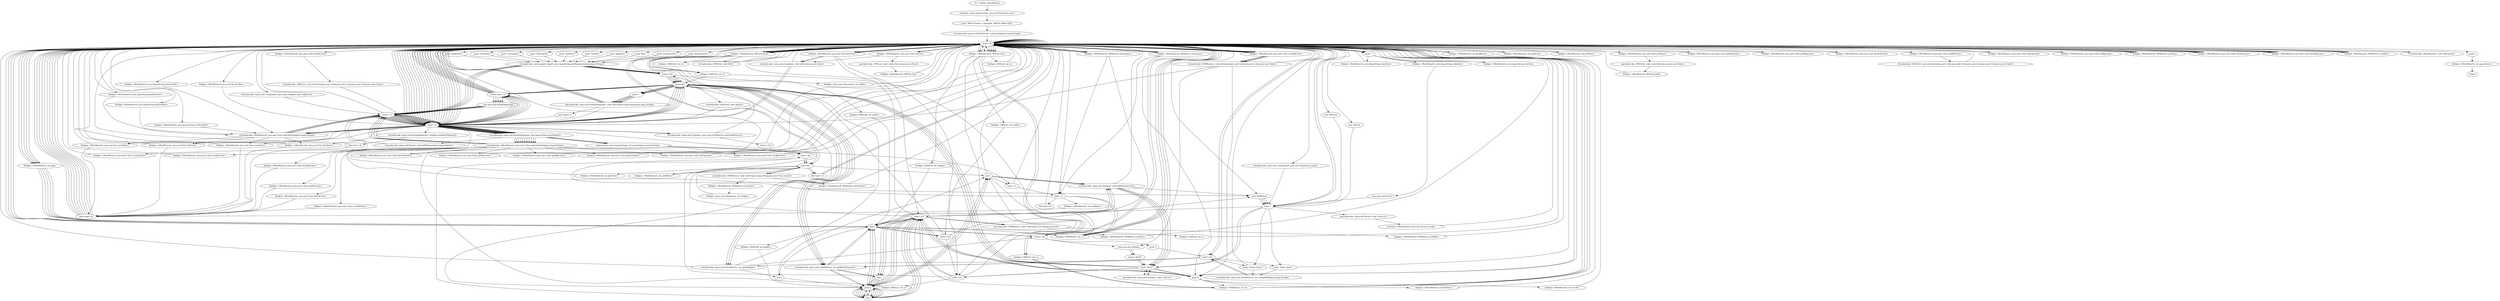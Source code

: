 digraph "" {
    "r0 := @this: WordSearch"
    "staticget <java.lang.System: java.io.PrintStream out>"
    "r0 := @this: WordSearch"->"staticget <java.lang.System: java.io.PrintStream out>";
    "push \"Word Search, Copyright 1999 by Mike Hall.\""
    "staticget <java.lang.System: java.io.PrintStream out>"->"push \"Word Search, Copyright 1999 by Mike Hall.\"";
    "virtualinvoke <java.io.PrintStream: void println(java.lang.String)>"
    "push \"Word Search, Copyright 1999 by Mike Hall.\""->"virtualinvoke <java.io.PrintStream: void println(java.lang.String)>";
    "load.r r0"
    "virtualinvoke <java.io.PrintStream: void println(java.lang.String)>"->"load.r r0";
    "push \"screencolors\""
    "load.r r0"->"push \"screencolors\"";
    "virtualinvoke <java.applet.Applet: java.lang.String getParameter(java.lang.String)>"
    "push \"screencolors\""->"virtualinvoke <java.applet.Applet: java.lang.String getParameter(java.lang.String)>";
    "store.r $i1"
    "virtualinvoke <java.applet.Applet: java.lang.String getParameter(java.lang.String)>"->"store.r $i1";
    "load.r $i1"
    "store.r $i1"->"load.r $i1";
    "ifnull load.r r0"
    "load.r $i1"->"ifnull load.r r0";
    "new java.util.StringTokenizer"
    "ifnull load.r r0"->"new java.util.StringTokenizer";
    "store.r r1"
    "new java.util.StringTokenizer"->"store.r r1";
    "load.r r1"
    "store.r r1"->"load.r r1";
    "load.r r1"->"load.r $i1";
    "push \",\""
    "load.r $i1"->"push \",\"";
    "specialinvoke <java.util.StringTokenizer: void <init>(java.lang.String,java.lang.String)>"
    "push \",\""->"specialinvoke <java.util.StringTokenizer: void <init>(java.lang.String,java.lang.String)>";
    "specialinvoke <java.util.StringTokenizer: void <init>(java.lang.String,java.lang.String)>"->"load.r r0";
    "load.r r0"->"load.r r0";
    "load.r r0"->"load.r r1";
    "virtualinvoke <java.util.StringTokenizer: java.lang.String nextToken()>"
    "load.r r1"->"virtualinvoke <java.util.StringTokenizer: java.lang.String nextToken()>";
    "virtualinvoke <WordSearch: java.awt.Color getColorParm(java.lang.String)>"
    "virtualinvoke <java.util.StringTokenizer: java.lang.String nextToken()>"->"virtualinvoke <WordSearch: java.awt.Color getColorParm(java.lang.String)>";
    "fieldput <WordSearch: java.awt.Color scrnFgColor>"
    "virtualinvoke <WordSearch: java.awt.Color getColorParm(java.lang.String)>"->"fieldput <WordSearch: java.awt.Color scrnFgColor>";
    "fieldput <WordSearch: java.awt.Color scrnFgColor>"->"load.r r0";
    "load.r r0"->"load.r r0";
    "load.r r0"->"load.r r1";
    "load.r r1"->"virtualinvoke <java.util.StringTokenizer: java.lang.String nextToken()>";
    "virtualinvoke <java.util.StringTokenizer: java.lang.String nextToken()>"->"virtualinvoke <WordSearch: java.awt.Color getColorParm(java.lang.String)>";
    "fieldput <WordSearch: java.awt.Color scrnBgColor>"
    "virtualinvoke <WordSearch: java.awt.Color getColorParm(java.lang.String)>"->"fieldput <WordSearch: java.awt.Color scrnBgColor>";
    "fieldput <WordSearch: java.awt.Color scrnBgColor>"->"load.r r0";
    "load.r r0"->"load.r r0";
    "load.r r0"->"load.r r1";
    "load.r r1"->"virtualinvoke <java.util.StringTokenizer: java.lang.String nextToken()>";
    "virtualinvoke <java.util.StringTokenizer: java.lang.String nextToken()>"->"virtualinvoke <WordSearch: java.awt.Color getColorParm(java.lang.String)>";
    "fieldput <WordSearch: java.awt.Color scrnBdColor>"
    "virtualinvoke <WordSearch: java.awt.Color getColorParm(java.lang.String)>"->"fieldput <WordSearch: java.awt.Color scrnBdColor>";
    "goto load.r r0"
    "fieldput <WordSearch: java.awt.Color scrnBdColor>"->"goto load.r r0";
    "goto load.r r0"->"load.r r0";
    "push \"buttoncolors\""
    "load.r r0"->"push \"buttoncolors\"";
    "push \"buttoncolors\""->"virtualinvoke <java.applet.Applet: java.lang.String getParameter(java.lang.String)>";
    "virtualinvoke <java.applet.Applet: java.lang.String getParameter(java.lang.String)>"->"store.r $i1";
    "store.r $i1"->"load.r $i1";
    "load.r $i1"->"ifnull load.r r0";
    "ifnull load.r r0"->"new java.util.StringTokenizer";
    "new java.util.StringTokenizer"->"store.r r1";
    "store.r r1"->"load.r r1";
    "load.r r1"->"load.r $i1";
    "load.r $i1"->"push \",\"";
    "push \",\""->"specialinvoke <java.util.StringTokenizer: void <init>(java.lang.String,java.lang.String)>";
    "specialinvoke <java.util.StringTokenizer: void <init>(java.lang.String,java.lang.String)>"->"load.r r0";
    "load.r r0"->"load.r r0";
    "load.r r0"->"load.r r1";
    "load.r r1"->"virtualinvoke <java.util.StringTokenizer: java.lang.String nextToken()>";
    "virtualinvoke <java.util.StringTokenizer: java.lang.String nextToken()>"->"virtualinvoke <WordSearch: java.awt.Color getColorParm(java.lang.String)>";
    "fieldput <WordSearch: java.awt.Color bttnFgColor>"
    "virtualinvoke <WordSearch: java.awt.Color getColorParm(java.lang.String)>"->"fieldput <WordSearch: java.awt.Color bttnFgColor>";
    "fieldput <WordSearch: java.awt.Color bttnFgColor>"->"load.r r0";
    "load.r r0"->"load.r r0";
    "load.r r0"->"load.r r1";
    "load.r r1"->"virtualinvoke <java.util.StringTokenizer: java.lang.String nextToken()>";
    "virtualinvoke <java.util.StringTokenizer: java.lang.String nextToken()>"->"virtualinvoke <WordSearch: java.awt.Color getColorParm(java.lang.String)>";
    "fieldput <WordSearch: java.awt.Color bttnBgColor>"
    "virtualinvoke <WordSearch: java.awt.Color getColorParm(java.lang.String)>"->"fieldput <WordSearch: java.awt.Color bttnBgColor>";
    "fieldput <WordSearch: java.awt.Color bttnBgColor>"->"goto load.r r0";
    "goto load.r r0"->"load.r r0";
    "push \"gridcolors\""
    "load.r r0"->"push \"gridcolors\"";
    "push \"gridcolors\""->"virtualinvoke <java.applet.Applet: java.lang.String getParameter(java.lang.String)>";
    "virtualinvoke <java.applet.Applet: java.lang.String getParameter(java.lang.String)>"->"store.r $i1";
    "store.r $i1"->"load.r $i1";
    "load.r $i1"->"ifnull load.r r0";
    "ifnull load.r r0"->"new java.util.StringTokenizer";
    "new java.util.StringTokenizer"->"store.r r1";
    "store.r r1"->"load.r r1";
    "load.r r1"->"load.r $i1";
    "load.r $i1"->"push \",\"";
    "push \",\""->"specialinvoke <java.util.StringTokenizer: void <init>(java.lang.String,java.lang.String)>";
    "specialinvoke <java.util.StringTokenizer: void <init>(java.lang.String,java.lang.String)>"->"load.r r0";
    "load.r r0"->"load.r r0";
    "load.r r0"->"load.r r1";
    "load.r r1"->"virtualinvoke <java.util.StringTokenizer: java.lang.String nextToken()>";
    "virtualinvoke <java.util.StringTokenizer: java.lang.String nextToken()>"->"virtualinvoke <WordSearch: java.awt.Color getColorParm(java.lang.String)>";
    "fieldput <WordSearch: java.awt.Color gridFgColor>"
    "virtualinvoke <WordSearch: java.awt.Color getColorParm(java.lang.String)>"->"fieldput <WordSearch: java.awt.Color gridFgColor>";
    "fieldput <WordSearch: java.awt.Color gridFgColor>"->"load.r r0";
    "load.r r0"->"load.r r0";
    "load.r r0"->"load.r r1";
    "load.r r1"->"virtualinvoke <java.util.StringTokenizer: java.lang.String nextToken()>";
    "virtualinvoke <java.util.StringTokenizer: java.lang.String nextToken()>"->"virtualinvoke <WordSearch: java.awt.Color getColorParm(java.lang.String)>";
    "fieldput <WordSearch: java.awt.Color gridBgColor>"
    "virtualinvoke <WordSearch: java.awt.Color getColorParm(java.lang.String)>"->"fieldput <WordSearch: java.awt.Color gridBgColor>";
    "fieldput <WordSearch: java.awt.Color gridBgColor>"->"load.r r0";
    "load.r r0"->"load.r r0";
    "load.r r0"->"load.r r1";
    "load.r r1"->"virtualinvoke <java.util.StringTokenizer: java.lang.String nextToken()>";
    "virtualinvoke <java.util.StringTokenizer: java.lang.String nextToken()>"->"virtualinvoke <WordSearch: java.awt.Color getColorParm(java.lang.String)>";
    "fieldput <WordSearch: java.awt.Color gridFdColor>"
    "virtualinvoke <WordSearch: java.awt.Color getColorParm(java.lang.String)>"->"fieldput <WordSearch: java.awt.Color gridFdColor>";
    "fieldput <WordSearch: java.awt.Color gridFdColor>"->"load.r r0";
    "load.r r0"->"load.r r0";
    "load.r r0"->"load.r r1";
    "load.r r1"->"virtualinvoke <java.util.StringTokenizer: java.lang.String nextToken()>";
    "virtualinvoke <java.util.StringTokenizer: java.lang.String nextToken()>"->"virtualinvoke <WordSearch: java.awt.Color getColorParm(java.lang.String)>";
    "fieldput <WordSearch: java.awt.Color gridHiColor>"
    "virtualinvoke <WordSearch: java.awt.Color getColorParm(java.lang.String)>"->"fieldput <WordSearch: java.awt.Color gridHiColor>";
    "fieldput <WordSearch: java.awt.Color gridHiColor>"->"goto load.r r0";
    "goto load.r r0"->"load.r r0";
    "push \"listcolors\""
    "load.r r0"->"push \"listcolors\"";
    "push \"listcolors\""->"virtualinvoke <java.applet.Applet: java.lang.String getParameter(java.lang.String)>";
    "virtualinvoke <java.applet.Applet: java.lang.String getParameter(java.lang.String)>"->"store.r $i1";
    "store.r $i1"->"load.r $i1";
    "load.r $i1"->"ifnull load.r r0";
    "ifnull load.r r0"->"new java.util.StringTokenizer";
    "new java.util.StringTokenizer"->"store.r r1";
    "store.r r1"->"load.r r1";
    "load.r r1"->"load.r $i1";
    "load.r $i1"->"push \",\"";
    "push \",\""->"specialinvoke <java.util.StringTokenizer: void <init>(java.lang.String,java.lang.String)>";
    "specialinvoke <java.util.StringTokenizer: void <init>(java.lang.String,java.lang.String)>"->"load.r r0";
    "load.r r0"->"load.r r0";
    "load.r r0"->"load.r r1";
    "load.r r1"->"virtualinvoke <java.util.StringTokenizer: java.lang.String nextToken()>";
    "virtualinvoke <java.util.StringTokenizer: java.lang.String nextToken()>"->"virtualinvoke <WordSearch: java.awt.Color getColorParm(java.lang.String)>";
    "fieldput <WordSearch: java.awt.Color listFgColor>"
    "virtualinvoke <WordSearch: java.awt.Color getColorParm(java.lang.String)>"->"fieldput <WordSearch: java.awt.Color listFgColor>";
    "fieldput <WordSearch: java.awt.Color listFgColor>"->"load.r r0";
    "load.r r0"->"load.r r0";
    "load.r r0"->"load.r r1";
    "load.r r1"->"virtualinvoke <java.util.StringTokenizer: java.lang.String nextToken()>";
    "virtualinvoke <java.util.StringTokenizer: java.lang.String nextToken()>"->"virtualinvoke <WordSearch: java.awt.Color getColorParm(java.lang.String)>";
    "fieldput <WordSearch: java.awt.Color listBgColor>"
    "virtualinvoke <WordSearch: java.awt.Color getColorParm(java.lang.String)>"->"fieldput <WordSearch: java.awt.Color listBgColor>";
    "fieldput <WordSearch: java.awt.Color listBgColor>"->"load.r r0";
    "load.r r0"->"load.r r0";
    "load.r r0"->"load.r r1";
    "load.r r1"->"virtualinvoke <java.util.StringTokenizer: java.lang.String nextToken()>";
    "virtualinvoke <java.util.StringTokenizer: java.lang.String nextToken()>"->"virtualinvoke <WordSearch: java.awt.Color getColorParm(java.lang.String)>";
    "fieldput <WordSearch: java.awt.Color listFdColor>"
    "virtualinvoke <WordSearch: java.awt.Color getColorParm(java.lang.String)>"->"fieldput <WordSearch: java.awt.Color listFdColor>";
    "fieldput <WordSearch: java.awt.Color listFdColor>"->"goto load.r r0";
    "goto load.r r0"->"load.r r0";
    "load.r r0"->"load.r r0";
    "load.r r0"->"load.r r0";
    "fieldget <WordSearch: java.lang.String scrnFontStr>"
    "load.r r0"->"fieldget <WordSearch: java.lang.String scrnFontStr>";
    "virtualinvoke <WordSearch: java.awt.Font getFontParm(java.lang.String)>"
    "fieldget <WordSearch: java.lang.String scrnFontStr>"->"virtualinvoke <WordSearch: java.awt.Font getFontParm(java.lang.String)>";
    "fieldput <WordSearch: java.awt.Font scrnFont>"
    "virtualinvoke <WordSearch: java.awt.Font getFontParm(java.lang.String)>"->"fieldput <WordSearch: java.awt.Font scrnFont>";
    "fieldput <WordSearch: java.awt.Font scrnFont>"->"load.r r0";
    "push \"screenfont\""
    "load.r r0"->"push \"screenfont\"";
    "push \"screenfont\""->"virtualinvoke <java.applet.Applet: java.lang.String getParameter(java.lang.String)>";
    "virtualinvoke <java.applet.Applet: java.lang.String getParameter(java.lang.String)>"->"store.r r1";
    "store.r r1"->"load.r r1";
    "load.r r1"->"ifnull load.r r0";
    "ifnull load.r r0"->"load.r r0";
    "load.r r0"->"load.r r1";
    "load.r r1"->"virtualinvoke <WordSearch: java.awt.Font getFontParm(java.lang.String)>";
    "virtualinvoke <WordSearch: java.awt.Font getFontParm(java.lang.String)>"->"store.r r1";
    "store.r r1"->"load.r r1";
    "load.r r1"->"ifnull load.r r0";
    "ifnull load.r r0"->"load.r r0";
    "load.r r0"->"load.r r1";
    "load.r r1"->"fieldput <WordSearch: java.awt.Font scrnFont>";
    "fieldput <WordSearch: java.awt.Font scrnFont>"->"goto load.r r0";
    "goto load.r r0"->"load.r r0";
    "load.r r0"->"load.r r0";
    "load.r r0"->"load.r r0";
    "fieldget <WordSearch: java.lang.String bttnFontStr>"
    "load.r r0"->"fieldget <WordSearch: java.lang.String bttnFontStr>";
    "fieldget <WordSearch: java.lang.String bttnFontStr>"->"virtualinvoke <WordSearch: java.awt.Font getFontParm(java.lang.String)>";
    "fieldput <WordSearch: java.awt.Font bttnFont>"
    "virtualinvoke <WordSearch: java.awt.Font getFontParm(java.lang.String)>"->"fieldput <WordSearch: java.awt.Font bttnFont>";
    "fieldput <WordSearch: java.awt.Font bttnFont>"->"load.r r0";
    "push \"buttonfont\""
    "load.r r0"->"push \"buttonfont\"";
    "push \"buttonfont\""->"virtualinvoke <java.applet.Applet: java.lang.String getParameter(java.lang.String)>";
    "virtualinvoke <java.applet.Applet: java.lang.String getParameter(java.lang.String)>"->"store.r r1";
    "store.r r1"->"load.r r1";
    "load.r r1"->"ifnull load.r r0";
    "ifnull load.r r0"->"load.r r0";
    "load.r r0"->"load.r r1";
    "load.r r1"->"virtualinvoke <WordSearch: java.awt.Font getFontParm(java.lang.String)>";
    "virtualinvoke <WordSearch: java.awt.Font getFontParm(java.lang.String)>"->"store.r r1";
    "store.r r1"->"load.r r1";
    "load.r r1"->"ifnull load.r r0";
    "ifnull load.r r0"->"load.r r0";
    "load.r r0"->"load.r r1";
    "load.r r1"->"fieldput <WordSearch: java.awt.Font bttnFont>";
    "fieldput <WordSearch: java.awt.Font bttnFont>"->"goto load.r r0";
    "goto load.r r0"->"load.r r0";
    "load.r r0"->"load.r r0";
    "load.r r0"->"load.r r0";
    "fieldget <WordSearch: java.lang.String gridFontStr>"
    "load.r r0"->"fieldget <WordSearch: java.lang.String gridFontStr>";
    "fieldget <WordSearch: java.lang.String gridFontStr>"->"virtualinvoke <WordSearch: java.awt.Font getFontParm(java.lang.String)>";
    "fieldput <WordSearch: java.awt.Font gridFont>"
    "virtualinvoke <WordSearch: java.awt.Font getFontParm(java.lang.String)>"->"fieldput <WordSearch: java.awt.Font gridFont>";
    "fieldput <WordSearch: java.awt.Font gridFont>"->"load.r r0";
    "push \"gridfont\""
    "load.r r0"->"push \"gridfont\"";
    "push \"gridfont\""->"virtualinvoke <java.applet.Applet: java.lang.String getParameter(java.lang.String)>";
    "virtualinvoke <java.applet.Applet: java.lang.String getParameter(java.lang.String)>"->"store.r r1";
    "store.r r1"->"load.r r1";
    "load.r r1"->"ifnull load.r r0";
    "ifnull load.r r0"->"load.r r0";
    "load.r r0"->"load.r r1";
    "load.r r1"->"virtualinvoke <WordSearch: java.awt.Font getFontParm(java.lang.String)>";
    "virtualinvoke <WordSearch: java.awt.Font getFontParm(java.lang.String)>"->"store.r r1";
    "store.r r1"->"load.r r1";
    "load.r r1"->"ifnull load.r r0";
    "ifnull load.r r0"->"load.r r0";
    "load.r r0"->"load.r r1";
    "load.r r1"->"fieldput <WordSearch: java.awt.Font gridFont>";
    "fieldput <WordSearch: java.awt.Font gridFont>"->"goto load.r r0";
    "goto load.r r0"->"load.r r0";
    "load.r r0"->"load.r r0";
    "load.r r0"->"load.r r0";
    "fieldget <WordSearch: java.lang.String listFontStr>"
    "load.r r0"->"fieldget <WordSearch: java.lang.String listFontStr>";
    "fieldget <WordSearch: java.lang.String listFontStr>"->"virtualinvoke <WordSearch: java.awt.Font getFontParm(java.lang.String)>";
    "fieldput <WordSearch: java.awt.Font listFont>"
    "virtualinvoke <WordSearch: java.awt.Font getFontParm(java.lang.String)>"->"fieldput <WordSearch: java.awt.Font listFont>";
    "fieldput <WordSearch: java.awt.Font listFont>"->"load.r r0";
    "push \"listfont\""
    "load.r r0"->"push \"listfont\"";
    "push \"listfont\""->"virtualinvoke <java.applet.Applet: java.lang.String getParameter(java.lang.String)>";
    "virtualinvoke <java.applet.Applet: java.lang.String getParameter(java.lang.String)>"->"store.r r1";
    "store.r r1"->"load.r r1";
    "load.r r1"->"ifnull load.r r0";
    "ifnull load.r r0"->"load.r r0";
    "load.r r0"->"load.r r1";
    "load.r r1"->"virtualinvoke <WordSearch: java.awt.Font getFontParm(java.lang.String)>";
    "virtualinvoke <WordSearch: java.awt.Font getFontParm(java.lang.String)>"->"store.r r1";
    "store.r r1"->"load.r r1";
    "load.r r1"->"ifnull load.r r0";
    "ifnull load.r r0"->"load.r r0";
    "load.r r0"->"load.r r1";
    "load.r r1"->"fieldput <WordSearch: java.awt.Font listFont>";
    "fieldput <WordSearch: java.awt.Font listFont>"->"goto load.r r0";
    "goto load.r r0"->"load.r r0";
    "push \"gridsize\""
    "load.r r0"->"push \"gridsize\"";
    "push \"gridsize\""->"virtualinvoke <java.applet.Applet: java.lang.String getParameter(java.lang.String)>";
    "virtualinvoke <java.applet.Applet: java.lang.String getParameter(java.lang.String)>"->"store.r $i1";
    "store.r $i1"->"load.r $i1";
    "load.r $i1"->"ifnull load.r r0";
    "ifnull load.r r0"->"new java.util.StringTokenizer";
    "new java.util.StringTokenizer"->"store.r r1";
    "store.r r1"->"load.r r1";
    "load.r r1"->"load.r $i1";
    "load.r $i1"->"push \",\"";
    "push \",\""->"specialinvoke <java.util.StringTokenizer: void <init>(java.lang.String,java.lang.String)>";
    "specialinvoke <java.util.StringTokenizer: void <init>(java.lang.String,java.lang.String)>"->"load.r r1";
    "load.r r1"->"virtualinvoke <java.util.StringTokenizer: java.lang.String nextToken()>";
    "staticinvoke <java.lang.Integer: int parseInt(java.lang.String)>"
    "virtualinvoke <java.util.StringTokenizer: java.lang.String nextToken()>"->"staticinvoke <java.lang.Integer: int parseInt(java.lang.String)>";
    "store.i $i1"
    "staticinvoke <java.lang.Integer: int parseInt(java.lang.String)>"->"store.i $i1";
    "load.i $i1"
    "store.i $i1"->"load.i $i1";
    "ifle load.r r1"
    "load.i $i1"->"ifle load.r r1";
    "ifle load.r r1"->"load.r r0";
    "load.r r0"->"load.i $i1";
    "fieldput <WordSearch: int gridRows>"
    "load.i $i1"->"fieldput <WordSearch: int gridRows>";
    "fieldput <WordSearch: int gridRows>"->"load.r r1";
    "load.r r1"->"virtualinvoke <java.util.StringTokenizer: java.lang.String nextToken()>";
    "virtualinvoke <java.util.StringTokenizer: java.lang.String nextToken()>"->"staticinvoke <java.lang.Integer: int parseInt(java.lang.String)>";
    "staticinvoke <java.lang.Integer: int parseInt(java.lang.String)>"->"store.i $i1";
    "store.i $i1"->"load.i $i1";
    "load.i $i1"->"ifle load.r r1";
    "ifle load.r r1"->"load.r r0";
    "load.r r0"->"load.i $i1";
    "fieldput <WordSearch: int gridCols>"
    "load.i $i1"->"fieldput <WordSearch: int gridCols>";
    "fieldput <WordSearch: int gridCols>"->"load.r r1";
    "load.r r1"->"virtualinvoke <java.util.StringTokenizer: java.lang.String nextToken()>";
    "virtualinvoke <java.util.StringTokenizer: java.lang.String nextToken()>"->"staticinvoke <java.lang.Integer: int parseInt(java.lang.String)>";
    "store.i r1"
    "staticinvoke <java.lang.Integer: int parseInt(java.lang.String)>"->"store.i r1";
    "load.i r1"
    "store.i r1"->"load.i r1";
    "ifle load.r r0"
    "load.i r1"->"ifle load.r r0";
    "ifle load.r r0"->"load.r r0";
    "load.r r0"->"load.i r1";
    "fieldput <WordSearch: int gridSize>"
    "load.i r1"->"fieldput <WordSearch: int gridSize>";
    "fieldput <WordSearch: int gridSize>"->"goto load.r r0";
    "goto load.r r0"->"load.r r0";
    "push \"files\""
    "load.r r0"->"push \"files\"";
    "push \"files\""->"virtualinvoke <java.applet.Applet: java.lang.String getParameter(java.lang.String)>";
    "virtualinvoke <java.applet.Applet: java.lang.String getParameter(java.lang.String)>"->"store.r $i1";
    "store.r $i1"->"load.r $i1";
    "load.r $i1"->"ifnull load.r r0";
    "ifnull load.r r0"->"new java.util.StringTokenizer";
    "new java.util.StringTokenizer"->"store.r r1";
    "store.r r1"->"load.r r1";
    "load.r r1"->"load.r $i1";
    "load.r $i1"->"push \",\"";
    "push \",\""->"specialinvoke <java.util.StringTokenizer: void <init>(java.lang.String,java.lang.String)>";
    "goto load.r r1"
    "specialinvoke <java.util.StringTokenizer: void <init>(java.lang.String,java.lang.String)>"->"goto load.r r1";
    "goto load.r r1"->"load.r r1";
    "virtualinvoke <java.util.StringTokenizer: boolean hasMoreTokens()>"
    "load.r r1"->"virtualinvoke <java.util.StringTokenizer: boolean hasMoreTokens()>";
    "ifne load.r r0"
    "virtualinvoke <java.util.StringTokenizer: boolean hasMoreTokens()>"->"ifne load.r r0";
    "ifne load.r r0"->"goto load.r r0";
    "goto load.r r0"->"load.r r0";
    "virtualinvoke <java.awt.Component: java.awt.Graphics getGraphics()>"
    "load.r r0"->"virtualinvoke <java.awt.Component: java.awt.Graphics getGraphics()>";
    "virtualinvoke <java.awt.Component: java.awt.Graphics getGraphics()>"->"store.r r1";
    "store.r r1"->"load.r r0";
    "virtualinvoke <java.awt.Component: java.awt.Dimension size()>"
    "load.r r0"->"virtualinvoke <java.awt.Component: java.awt.Dimension size()>";
    "dup1.r"
    "virtualinvoke <java.awt.Component: java.awt.Dimension size()>"->"dup1.r";
    "dup1.r"->"load.r r0";
    "new WSGrid"
    "load.r r0"->"new WSGrid";
    "new WSGrid"->"dup1.r";
    "dup1.r"->"load.r r0";
    "fieldget <WordSearch: int gridRows>"
    "load.r r0"->"fieldget <WordSearch: int gridRows>";
    "fieldget <WordSearch: int gridRows>"->"load.r r0";
    "fieldget <WordSearch: int gridCols>"
    "load.r r0"->"fieldget <WordSearch: int gridCols>";
    "fieldget <WordSearch: int gridCols>"->"load.r r0";
    "fieldget <WordSearch: int gridSize>"
    "load.r r0"->"fieldget <WordSearch: int gridSize>";
    "fieldget <WordSearch: int gridSize>"->"load.r r0";
    "fieldget <WordSearch: java.awt.Font gridFont>"
    "load.r r0"->"fieldget <WordSearch: java.awt.Font gridFont>";
    "specialinvoke <WSGrid: void <init>(int,int,int,java.awt.Font)>"
    "fieldget <WordSearch: java.awt.Font gridFont>"->"specialinvoke <WSGrid: void <init>(int,int,int,java.awt.Font)>";
    "fieldput <WordSearch: WSGrid grid>"
    "specialinvoke <WSGrid: void <init>(int,int,int,java.awt.Font)>"->"fieldput <WordSearch: WSGrid grid>";
    "fieldput <WordSearch: WSGrid grid>"->"load.r r0";
    "fieldget <WordSearch: WSGrid grid>"
    "load.r r0"->"fieldget <WordSearch: WSGrid grid>";
    "fieldget <WordSearch: WSGrid grid>"->"load.r r0";
    "fieldget <WordSearch: java.awt.Color gridFgColor>"
    "load.r r0"->"fieldget <WordSearch: java.awt.Color gridFgColor>";
    "fieldget <WordSearch: java.awt.Color gridFgColor>"->"load.r r0";
    "fieldget <WordSearch: java.awt.Color gridBgColor>"
    "load.r r0"->"fieldget <WordSearch: java.awt.Color gridBgColor>";
    "fieldget <WordSearch: java.awt.Color gridBgColor>"->"load.r r0";
    "fieldget <WordSearch: java.awt.Color scrnBdColor>"
    "load.r r0"->"fieldget <WordSearch: java.awt.Color scrnBdColor>";
    "fieldget <WordSearch: java.awt.Color scrnBdColor>"->"load.r r0";
    "fieldget <WordSearch: java.awt.Color gridFdColor>"
    "load.r r0"->"fieldget <WordSearch: java.awt.Color gridFdColor>";
    "fieldget <WordSearch: java.awt.Color gridFdColor>"->"load.r r0";
    "fieldget <WordSearch: java.awt.Color gridHiColor>"
    "load.r r0"->"fieldget <WordSearch: java.awt.Color gridHiColor>";
    "virtualinvoke <WSGrid: void setColors(java.awt.Color,java.awt.Color,java.awt.Color,java.awt.Color,java.awt.Color)>"
    "fieldget <WordSearch: java.awt.Color gridHiColor>"->"virtualinvoke <WSGrid: void setColors(java.awt.Color,java.awt.Color,java.awt.Color,java.awt.Color,java.awt.Color)>";
    "virtualinvoke <WSGrid: void setColors(java.awt.Color,java.awt.Color,java.awt.Color,java.awt.Color,java.awt.Color)>"->"load.r r0";
    "load.r r0"->"fieldget <WordSearch: WSGrid grid>";
    "virtualinvoke <WSGrid: void clear()>"
    "fieldget <WordSearch: WSGrid grid>"->"virtualinvoke <WSGrid: void clear()>";
    "virtualinvoke <WSGrid: void clear()>"->"load.r r1";
    "load.r r1"->"load.r r0";
    "fieldget <WordSearch: java.awt.Font listFont>"
    "load.r r0"->"fieldget <WordSearch: java.awt.Font listFont>";
    "virtualinvoke <java.awt.Graphics: void setFont(java.awt.Font)>"
    "fieldget <WordSearch: java.awt.Font listFont>"->"virtualinvoke <java.awt.Graphics: void setFont(java.awt.Font)>";
    "virtualinvoke <java.awt.Graphics: void setFont(java.awt.Font)>"->"load.r r1";
    "virtualinvoke <java.awt.Graphics: java.awt.FontMetrics getFontMetrics()>"
    "load.r r1"->"virtualinvoke <java.awt.Graphics: java.awt.FontMetrics getFontMetrics()>";
    "virtualinvoke <java.awt.Graphics: java.awt.FontMetrics getFontMetrics()>"->"store.r $i1";
    "fieldget <java.awt.Dimension: int width>"
    "store.r $i1"->"fieldget <java.awt.Dimension: int width>";
    "fieldget <java.awt.Dimension: int width>"->"load.r r0";
    "load.r r0"->"fieldget <WordSearch: WSGrid grid>";
    "fieldget <WSGrid: int x>"
    "fieldget <WordSearch: WSGrid grid>"->"fieldget <WSGrid: int x>";
    "fieldget <WSGrid: int x>"->"load.r r0";
    "load.r r0"->"fieldget <WordSearch: WSGrid grid>";
    "fieldget <WSGrid: int width>"
    "fieldget <WordSearch: WSGrid grid>"->"fieldget <WSGrid: int width>";
    "add.i"
    "fieldget <WSGrid: int width>"->"add.i";
    "add.i"->"load.r r0";
    "fieldget <WordSearch: int gap>"
    "load.r r0"->"fieldget <WordSearch: int gap>";
    "fieldget <WordSearch: int gap>"->"add.i";
    "store.i i14"
    "add.i"->"store.i i14";
    "load.i i14"
    "store.i i14"->"load.i i14";
    "sub.i"
    "load.i i14"->"sub.i";
    "store.i i16"
    "sub.i"->"store.i i16";
    "store.i i16"->"load.r r0";
    "new WSList"
    "load.r r0"->"new WSList";
    "new WSList"->"dup1.r";
    "load.i i16"
    "dup1.r"->"load.i i16";
    "load.i i16"->"load.r r0";
    "load.r r0"->"fieldget <WordSearch: WSGrid grid>";
    "fieldget <WSGrid: int height>"
    "fieldget <WordSearch: WSGrid grid>"->"fieldget <WSGrid: int height>";
    "push 2"
    "fieldget <WSGrid: int height>"->"push 2";
    "push 2"->"load.r $i1";
    "virtualinvoke <java.awt.FontMetrics: int getHeight()>"
    "load.r $i1"->"virtualinvoke <java.awt.FontMetrics: int getHeight()>";
    "virtualinvoke <java.awt.FontMetrics: int getHeight()>"->"load.r r0";
    "load.r r0"->"fieldget <WordSearch: int gap>";
    "fieldget <WordSearch: int gap>"->"add.i";
    "mul.i"
    "add.i"->"mul.i";
    "mul.i"->"sub.i";
    "sub.i"->"load.r r0";
    "load.r r0"->"fieldget <WordSearch: java.awt.Font listFont>";
    "specialinvoke <WSList: void <init>(int,int,java.awt.Font)>"
    "fieldget <WordSearch: java.awt.Font listFont>"->"specialinvoke <WSList: void <init>(int,int,java.awt.Font)>";
    "fieldput <WordSearch: WSList list>"
    "specialinvoke <WSList: void <init>(int,int,java.awt.Font)>"->"fieldput <WordSearch: WSList list>";
    "fieldput <WordSearch: WSList list>"->"load.r r0";
    "fieldget <WordSearch: WSList list>"
    "load.r r0"->"fieldget <WordSearch: WSList list>";
    "fieldget <WordSearch: WSList list>"->"load.i i14";
    "fieldput <WSList: int x>"
    "load.i i14"->"fieldput <WSList: int x>";
    "fieldput <WSList: int x>"->"load.r r0";
    "load.r r0"->"fieldget <WordSearch: WSList list>";
    "fieldget <WordSearch: WSList list>"->"load.r r0";
    "load.r r0"->"fieldget <WordSearch: WSGrid grid>";
    "fieldget <WSGrid: int y>"
    "fieldget <WordSearch: WSGrid grid>"->"fieldget <WSGrid: int y>";
    "fieldget <WSGrid: int y>"->"load.r $i1";
    "load.r $i1"->"virtualinvoke <java.awt.FontMetrics: int getHeight()>";
    "virtualinvoke <java.awt.FontMetrics: int getHeight()>"->"add.i";
    "add.i"->"load.r r0";
    "load.r r0"->"fieldget <WordSearch: int gap>";
    "fieldget <WordSearch: int gap>"->"add.i";
    "fieldput <WSList: int y>"
    "add.i"->"fieldput <WSList: int y>";
    "fieldput <WSList: int y>"->"load.r r0";
    "load.r r0"->"fieldget <WordSearch: WSList list>";
    "fieldget <WordSearch: WSList list>"->"load.r r0";
    "fieldget <WordSearch: java.awt.Color listFgColor>"
    "load.r r0"->"fieldget <WordSearch: java.awt.Color listFgColor>";
    "fieldget <WordSearch: java.awt.Color listFgColor>"->"load.r r0";
    "fieldget <WordSearch: java.awt.Color listBgColor>"
    "load.r r0"->"fieldget <WordSearch: java.awt.Color listBgColor>";
    "fieldget <WordSearch: java.awt.Color listBgColor>"->"load.r r0";
    "load.r r0"->"fieldget <WordSearch: java.awt.Color scrnBdColor>";
    "fieldget <WordSearch: java.awt.Color scrnBdColor>"->"load.r r0";
    "fieldget <WordSearch: java.awt.Color listFdColor>"
    "load.r r0"->"fieldget <WordSearch: java.awt.Color listFdColor>";
    "virtualinvoke <WSList: void setColors(java.awt.Color,java.awt.Color,java.awt.Color,java.awt.Color)>"
    "fieldget <WordSearch: java.awt.Color listFdColor>"->"virtualinvoke <WSList: void setColors(java.awt.Color,java.awt.Color,java.awt.Color,java.awt.Color)>";
    "virtualinvoke <WSList: void setColors(java.awt.Color,java.awt.Color,java.awt.Color,java.awt.Color)>"->"load.r r1";
    "load.r r1"->"load.r r0";
    "fieldget <WordSearch: java.awt.Font bttnFont>"
    "load.r r0"->"fieldget <WordSearch: java.awt.Font bttnFont>";
    "fieldget <WordSearch: java.awt.Font bttnFont>"->"virtualinvoke <java.awt.Graphics: void setFont(java.awt.Font)>";
    "virtualinvoke <java.awt.Graphics: void setFont(java.awt.Font)>"->"load.r r0";
    "load.r r0"->"load.r r0";
    "load.r r0"->"fieldget <WordSearch: WSList list>";
    "fieldget <WSList: int width>"
    "fieldget <WordSearch: WSList list>"->"fieldget <WSList: int width>";
    "fieldget <WSList: int width>"->"store.i i14";
    "store.i i14"->"load.r $i1";
    "load.r $i1"->"virtualinvoke <java.awt.FontMetrics: int getHeight()>";
    "virtualinvoke <java.awt.FontMetrics: int getHeight()>"->"store.i i16";
    "new java.awt.Polygon"
    "store.i i16"->"new java.awt.Polygon";
    "store.r $r107"
    "new java.awt.Polygon"->"store.r $r107";
    "load.r $r107"
    "store.r $r107"->"load.r $r107";
    "specialinvoke <java.awt.Polygon: void <init>()>"
    "load.r $r107"->"specialinvoke <java.awt.Polygon: void <init>()>";
    "specialinvoke <java.awt.Polygon: void <init>()>"->"load.r $r107";
    "push 0"
    "load.r $r107"->"push 0";
    "push 0"->"load.i i16";
    "neg.i"
    "load.i i16"->"neg.i";
    "neg.i"->"push 2";
    "div.i"
    "push 2"->"div.i";
    "div.i"->"push 2";
    "push 2"->"add.i";
    "virtualinvoke <java.awt.Polygon: void addPoint(int,int)>"
    "add.i"->"virtualinvoke <java.awt.Polygon: void addPoint(int,int)>";
    "virtualinvoke <java.awt.Polygon: void addPoint(int,int)>"->"load.r $r107";
    "load.r $r107"->"load.r $i1";
    "virtualinvoke <java.awt.FontMetrics: int getMaxAdvance()>"
    "load.r $i1"->"virtualinvoke <java.awt.FontMetrics: int getMaxAdvance()>";
    "virtualinvoke <java.awt.FontMetrics: int getMaxAdvance()>"->"neg.i";
    "neg.i"->"push 2";
    "push 2"->"div.i";
    "div.i"->"load.i i16";
    "load.i i16"->"push 2";
    "push 2"->"div.i";
    "div.i"->"push 2";
    "push 2"->"sub.i";
    "sub.i"->"virtualinvoke <java.awt.Polygon: void addPoint(int,int)>";
    "virtualinvoke <java.awt.Polygon: void addPoint(int,int)>"->"load.r $r107";
    "load.r $r107"->"load.r $i1";
    "load.r $i1"->"virtualinvoke <java.awt.FontMetrics: int getMaxAdvance()>";
    "virtualinvoke <java.awt.FontMetrics: int getMaxAdvance()>"->"push 2";
    "push 2"->"div.i";
    "div.i"->"load.i i16";
    "load.i i16"->"push 2";
    "push 2"->"div.i";
    "div.i"->"push 2";
    "push 2"->"sub.i";
    "sub.i"->"virtualinvoke <java.awt.Polygon: void addPoint(int,int)>";
    "new WSButton"
    "virtualinvoke <java.awt.Polygon: void addPoint(int,int)>"->"new WSButton";
    "new WSButton"->"dup1.r";
    "dup1.r"->"load.r $r107";
    "load.r $r107"->"load.i i14";
    "load.i i14"->"load.i i16";
    "specialinvoke <WSButton: void <init>(java.awt.Polygon,int,int)>"
    "load.i i16"->"specialinvoke <WSButton: void <init>(java.awt.Polygon,int,int)>";
    "fieldput <WordSearch: WSButton scrollUp>"
    "specialinvoke <WSButton: void <init>(java.awt.Polygon,int,int)>"->"fieldput <WordSearch: WSButton scrollUp>";
    "fieldput <WordSearch: WSButton scrollUp>"->"load.r r0";
    "fieldget <WordSearch: WSButton scrollUp>"
    "load.r r0"->"fieldget <WordSearch: WSButton scrollUp>";
    "fieldget <WordSearch: WSButton scrollUp>"->"load.r r0";
    "load.r r0"->"fieldget <WordSearch: WSList list>";
    "fieldget <WSList: int x>"
    "fieldget <WordSearch: WSList list>"->"fieldget <WSList: int x>";
    "fieldput <WSButton: int x>"
    "fieldget <WSList: int x>"->"fieldput <WSButton: int x>";
    "fieldput <WSButton: int x>"->"load.r r0";
    "load.r r0"->"fieldget <WordSearch: WSButton scrollUp>";
    "fieldget <WordSearch: WSButton scrollUp>"->"load.r r0";
    "load.r r0"->"fieldget <WordSearch: WSGrid grid>";
    "fieldget <WordSearch: WSGrid grid>"->"fieldget <WSGrid: int y>";
    "fieldput <WSButton: int y>"
    "fieldget <WSGrid: int y>"->"fieldput <WSButton: int y>";
    "fieldput <WSButton: int y>"->"load.r r0";
    "load.r r0"->"fieldget <WordSearch: WSButton scrollUp>";
    "fieldget <WordSearch: WSButton scrollUp>"->"load.r r0";
    "fieldget <WordSearch: java.awt.Color bttnFgColor>"
    "load.r r0"->"fieldget <WordSearch: java.awt.Color bttnFgColor>";
    "fieldget <WordSearch: java.awt.Color bttnFgColor>"->"load.r r0";
    "fieldget <WordSearch: java.awt.Color bttnBgColor>"
    "load.r r0"->"fieldget <WordSearch: java.awt.Color bttnBgColor>";
    "fieldget <WordSearch: java.awt.Color bttnBgColor>"->"load.r r0";
    "load.r r0"->"fieldget <WordSearch: java.awt.Color scrnBdColor>";
    "virtualinvoke <WSButton: void setColors(java.awt.Color,java.awt.Color,java.awt.Color)>"
    "fieldget <WordSearch: java.awt.Color scrnBdColor>"->"virtualinvoke <WSButton: void setColors(java.awt.Color,java.awt.Color,java.awt.Color)>";
    "virtualinvoke <WSButton: void setColors(java.awt.Color,java.awt.Color,java.awt.Color)>"->"new java.awt.Polygon";
    "new java.awt.Polygon"->"store.r $r107";
    "store.r $r107"->"load.r $r107";
    "load.r $r107"->"specialinvoke <java.awt.Polygon: void <init>()>";
    "specialinvoke <java.awt.Polygon: void <init>()>"->"load.r $r107";
    "load.r $r107"->"push 0";
    "push 0"->"load.i i16";
    "load.i i16"->"push 2";
    "push 2"->"div.i";
    "div.i"->"push 2";
    "push 2"->"sub.i";
    "sub.i"->"virtualinvoke <java.awt.Polygon: void addPoint(int,int)>";
    "virtualinvoke <java.awt.Polygon: void addPoint(int,int)>"->"load.r $r107";
    "load.r $r107"->"load.r $i1";
    "load.r $i1"->"virtualinvoke <java.awt.FontMetrics: int getMaxAdvance()>";
    "virtualinvoke <java.awt.FontMetrics: int getMaxAdvance()>"->"neg.i";
    "neg.i"->"push 2";
    "push 2"->"div.i";
    "div.i"->"load.i i16";
    "load.i i16"->"neg.i";
    "neg.i"->"push 2";
    "push 2"->"div.i";
    "div.i"->"push 2";
    "push 2"->"add.i";
    "add.i"->"virtualinvoke <java.awt.Polygon: void addPoint(int,int)>";
    "virtualinvoke <java.awt.Polygon: void addPoint(int,int)>"->"load.r $r107";
    "load.r $r107"->"load.r $i1";
    "load.r $i1"->"virtualinvoke <java.awt.FontMetrics: int getMaxAdvance()>";
    "virtualinvoke <java.awt.FontMetrics: int getMaxAdvance()>"->"push 2";
    "push 2"->"div.i";
    "div.i"->"load.i i16";
    "load.i i16"->"neg.i";
    "neg.i"->"push 2";
    "push 2"->"div.i";
    "div.i"->"push 2";
    "push 2"->"add.i";
    "add.i"->"virtualinvoke <java.awt.Polygon: void addPoint(int,int)>";
    "virtualinvoke <java.awt.Polygon: void addPoint(int,int)>"->"load.r r0";
    "load.r r0"->"new WSButton";
    "new WSButton"->"dup1.r";
    "dup1.r"->"load.r $r107";
    "load.r $r107"->"load.i i14";
    "load.i i14"->"load.i i16";
    "load.i i16"->"specialinvoke <WSButton: void <init>(java.awt.Polygon,int,int)>";
    "fieldput <WordSearch: WSButton scrollDn>"
    "specialinvoke <WSButton: void <init>(java.awt.Polygon,int,int)>"->"fieldput <WordSearch: WSButton scrollDn>";
    "fieldput <WordSearch: WSButton scrollDn>"->"load.r r0";
    "fieldget <WordSearch: WSButton scrollDn>"
    "load.r r0"->"fieldget <WordSearch: WSButton scrollDn>";
    "fieldget <WordSearch: WSButton scrollDn>"->"load.r r0";
    "load.r r0"->"fieldget <WordSearch: WSList list>";
    "fieldget <WordSearch: WSList list>"->"fieldget <WSList: int x>";
    "fieldget <WSList: int x>"->"fieldput <WSButton: int x>";
    "fieldput <WSButton: int x>"->"load.r r0";
    "load.r r0"->"fieldget <WordSearch: WSButton scrollDn>";
    "fieldget <WordSearch: WSButton scrollDn>"->"load.r r0";
    "load.r r0"->"fieldget <WordSearch: WSList list>";
    "fieldget <WSList: int y>"
    "fieldget <WordSearch: WSList list>"->"fieldget <WSList: int y>";
    "fieldget <WSList: int y>"->"load.r r0";
    "load.r r0"->"fieldget <WordSearch: WSList list>";
    "fieldget <WSList: int height>"
    "fieldget <WordSearch: WSList list>"->"fieldget <WSList: int height>";
    "fieldget <WSList: int height>"->"add.i";
    "add.i"->"load.r r0";
    "load.r r0"->"fieldget <WordSearch: int gap>";
    "fieldget <WordSearch: int gap>"->"add.i";
    "add.i"->"fieldput <WSButton: int y>";
    "fieldput <WSButton: int y>"->"load.r r0";
    "load.r r0"->"fieldget <WordSearch: WSButton scrollDn>";
    "fieldget <WordSearch: WSButton scrollDn>"->"load.r r0";
    "load.r r0"->"fieldget <WordSearch: java.awt.Color bttnFgColor>";
    "fieldget <WordSearch: java.awt.Color bttnFgColor>"->"load.r r0";
    "load.r r0"->"fieldget <WordSearch: java.awt.Color bttnBgColor>";
    "fieldget <WordSearch: java.awt.Color bttnBgColor>"->"load.r r0";
    "load.r r0"->"fieldget <WordSearch: java.awt.Color scrnBdColor>";
    "fieldget <WordSearch: java.awt.Color scrnBdColor>"->"virtualinvoke <WSButton: void setColors(java.awt.Color,java.awt.Color,java.awt.Color)>";
    "virtualinvoke <WSButton: void setColors(java.awt.Color,java.awt.Color,java.awt.Color)>"->"load.r r1";
    "load.r r1"->"load.r r0";
    "load.r r0"->"fieldget <WordSearch: java.awt.Font bttnFont>";
    "fieldget <WordSearch: java.awt.Font bttnFont>"->"virtualinvoke <java.awt.Graphics: void setFont(java.awt.Font)>";
    "virtualinvoke <java.awt.Graphics: void setFont(java.awt.Font)>"->"load.r r1";
    "load.r r1"->"virtualinvoke <java.awt.Graphics: java.awt.FontMetrics getFontMetrics()>";
    "store.r i14"
    "virtualinvoke <java.awt.Graphics: java.awt.FontMetrics getFontMetrics()>"->"store.r i14";
    "store.r i14"->"load.r r0";
    "load.r i14"
    "load.r r0"->"load.r i14";
    "push \"New Game\""
    "load.r i14"->"push \"New Game\"";
    "virtualinvoke <java.awt.FontMetrics: int stringWidth(java.lang.String)>"
    "push \"New Game\""->"virtualinvoke <java.awt.FontMetrics: int stringWidth(java.lang.String)>";
    "virtualinvoke <java.awt.FontMetrics: int stringWidth(java.lang.String)>"->"load.r i14";
    "load.r i14"->"virtualinvoke <java.awt.FontMetrics: int getMaxAdvance()>";
    "virtualinvoke <java.awt.FontMetrics: int getMaxAdvance()>"->"add.i";
    "add.i"->"store.i i16";
    "push 3"
    "store.i i16"->"push 3";
    "push 3"->"load.r i14";
    "load.r i14"->"virtualinvoke <java.awt.FontMetrics: int getHeight()>";
    "virtualinvoke <java.awt.FontMetrics: int getHeight()>"->"mul.i";
    "mul.i"->"push 2";
    "push 2"->"div.i";
    "div.i"->"store.i $i1";
    "store.i $i1"->"new WSButton";
    "new WSButton"->"dup1.r";
    "dup1.r"->"push \"New Game\"";
    "push \"New Game\""->"load.r r0";
    "load.r r0"->"fieldget <WordSearch: java.awt.Font bttnFont>";
    "fieldget <WordSearch: java.awt.Font bttnFont>"->"load.i i16";
    "load.i i16"->"load.i $i1";
    "specialinvoke <WSButton: void <init>(java.lang.String,java.awt.Font,int,int)>"
    "load.i $i1"->"specialinvoke <WSButton: void <init>(java.lang.String,java.awt.Font,int,int)>";
    "fieldput <WordSearch: WSButton newGame>"
    "specialinvoke <WSButton: void <init>(java.lang.String,java.awt.Font,int,int)>"->"fieldput <WordSearch: WSButton newGame>";
    "fieldget <java.awt.Dimension: int height>"
    "fieldput <WordSearch: WSButton newGame>"->"fieldget <java.awt.Dimension: int height>";
    "fieldget <java.awt.Dimension: int height>"->"load.i $i1";
    "load.i $i1"->"sub.i";
    "sub.i"->"store.i r1";
    "store.i r1"->"load.r r0";
    "fieldget <WordSearch: WSButton newGame>"
    "load.r r0"->"fieldget <WordSearch: WSButton newGame>";
    "fieldget <WordSearch: WSButton newGame>"->"push 0";
    "push 0"->"fieldput <WSButton: int x>";
    "fieldput <WSButton: int x>"->"load.r r0";
    "load.r r0"->"fieldget <WordSearch: WSButton newGame>";
    "fieldget <WordSearch: WSButton newGame>"->"load.i r1";
    "load.i r1"->"fieldput <WSButton: int y>";
    "fieldput <WSButton: int y>"->"load.r r0";
    "load.r r0"->"fieldget <WordSearch: WSButton newGame>";
    "fieldget <WordSearch: WSButton newGame>"->"load.r r0";
    "load.r r0"->"fieldget <WordSearch: java.awt.Color bttnFgColor>";
    "fieldget <WordSearch: java.awt.Color bttnFgColor>"->"load.r r0";
    "load.r r0"->"fieldget <WordSearch: java.awt.Color bttnBgColor>";
    "fieldget <WordSearch: java.awt.Color bttnBgColor>"->"load.r r0";
    "load.r r0"->"fieldget <WordSearch: java.awt.Color scrnBdColor>";
    "fieldget <WordSearch: java.awt.Color scrnBdColor>"->"virtualinvoke <WSButton: void setColors(java.awt.Color,java.awt.Color,java.awt.Color)>";
    "virtualinvoke <WSButton: void setColors(java.awt.Color,java.awt.Color,java.awt.Color)>"->"push 0";
    "push 0"->"load.i i16";
    "load.i i16"->"add.i";
    "add.i"->"load.r r0";
    "load.r r0"->"fieldget <WordSearch: int gap>";
    "fieldget <WordSearch: int gap>"->"add.i";
    "add.i"->"store.i i16";
    "store.i i16"->"load.r r0";
    "load.r r0"->"load.r i14";
    "push \"Solve Game\""
    "load.r i14"->"push \"Solve Game\"";
    "push \"Solve Game\""->"virtualinvoke <java.awt.FontMetrics: int stringWidth(java.lang.String)>";
    "virtualinvoke <java.awt.FontMetrics: int stringWidth(java.lang.String)>"->"load.r i14";
    "load.r i14"->"virtualinvoke <java.awt.FontMetrics: int getMaxAdvance()>";
    "virtualinvoke <java.awt.FontMetrics: int getMaxAdvance()>"->"add.i";
    "add.i"->"store.i i14";
    "store.i i14"->"new WSButton";
    "new WSButton"->"dup1.r";
    "dup1.r"->"push \"Solve Game\"";
    "push \"Solve Game\""->"load.r r0";
    "load.r r0"->"fieldget <WordSearch: java.awt.Font bttnFont>";
    "fieldget <WordSearch: java.awt.Font bttnFont>"->"load.i i14";
    "load.i i14"->"load.i $i1";
    "load.i $i1"->"specialinvoke <WSButton: void <init>(java.lang.String,java.awt.Font,int,int)>";
    "fieldput <WordSearch: WSButton solveGame>"
    "specialinvoke <WSButton: void <init>(java.lang.String,java.awt.Font,int,int)>"->"fieldput <WordSearch: WSButton solveGame>";
    "fieldput <WordSearch: WSButton solveGame>"->"load.r r0";
    "fieldget <WordSearch: WSButton solveGame>"
    "load.r r0"->"fieldget <WordSearch: WSButton solveGame>";
    "fieldget <WordSearch: WSButton solveGame>"->"load.i i16";
    "load.i i16"->"fieldput <WSButton: int x>";
    "fieldput <WSButton: int x>"->"load.r r0";
    "load.r r0"->"fieldget <WordSearch: WSButton solveGame>";
    "fieldget <WordSearch: WSButton solveGame>"->"load.i r1";
    "load.i r1"->"fieldput <WSButton: int y>";
    "fieldput <WSButton: int y>"->"load.r r0";
    "load.r r0"->"fieldget <WordSearch: WSButton solveGame>";
    "fieldget <WordSearch: WSButton solveGame>"->"load.r r0";
    "load.r r0"->"fieldget <WordSearch: java.awt.Color bttnFgColor>";
    "fieldget <WordSearch: java.awt.Color bttnFgColor>"->"load.r r0";
    "load.r r0"->"fieldget <WordSearch: java.awt.Color bttnBgColor>";
    "fieldget <WordSearch: java.awt.Color bttnBgColor>"->"load.r r0";
    "load.r r0"->"fieldget <WordSearch: java.awt.Color scrnBdColor>";
    "fieldget <WordSearch: java.awt.Color scrnBdColor>"->"virtualinvoke <WSButton: void setColors(java.awt.Color,java.awt.Color,java.awt.Color)>";
    "virtualinvoke <WSButton: void setColors(java.awt.Color,java.awt.Color,java.awt.Color)>"->"load.r r0";
    "load.r r0"->"push 0";
    "fieldput <WordSearch: int fileNum>"
    "push 0"->"fieldput <WordSearch: int fileNum>";
    "fieldput <WordSearch: int fileNum>"->"load.r r0";
    "load.r r0"->"push 0";
    "fieldput <WordSearch: int scroll>"
    "push 0"->"fieldput <WordSearch: int scroll>";
    "fieldput <WordSearch: int scroll>"->"load.r r0";
    "push \"\""
    "load.r r0"->"push \"\"";
    "fieldput <WordSearch: java.lang.String timeText>"
    "push \"\""->"fieldput <WordSearch: java.lang.String timeText>";
    "fieldput <WordSearch: java.lang.String timeText>"->"load.r r0";
    "load.r r0"->"push \"\"";
    "fieldput <WordSearch: java.lang.String statText>"
    "push \"\""->"fieldput <WordSearch: java.lang.String statText>";
    "fieldput <WordSearch: java.lang.String statText>"->"load.r r0";
    "load.r r0"->"push \"\"";
    "fieldput <WordSearch: java.lang.String subjText>"
    "push \"\""->"fieldput <WordSearch: java.lang.String subjText>";
    "new java.util.Vector"
    "fieldput <WordSearch: java.lang.String subjText>"->"new java.util.Vector";
    "new java.util.Vector"->"dup1.r";
    "specialinvoke <java.util.Vector: void <init>()>"
    "dup1.r"->"specialinvoke <java.util.Vector: void <init>()>";
    "staticput <WordSearch: java.util.Vector words>"
    "specialinvoke <java.util.Vector: void <init>()>"->"staticput <WordSearch: java.util.Vector words>";
    "staticput <WordSearch: java.util.Vector words>"->"load.r r0";
    "load.r r0"->"fieldget <WordSearch: WSGrid grid>";
    "virtualinvoke <WSGrid: void fill()>"
    "fieldget <WordSearch: WSGrid grid>"->"virtualinvoke <WSGrid: void fill()>";
    "virtualinvoke <WSGrid: void fill()>"->"load.r r0";
    "virtualinvoke <WordSearch: void endGame()>"
    "load.r r0"->"virtualinvoke <WordSearch: void endGame()>";
    "virtualinvoke <WordSearch: void endGame()>"->"load.r r0";
    "push 1"
    "load.r r0"->"push 1";
    "fieldput <WordSearch: int gameState>"
    "push 1"->"fieldput <WordSearch: int gameState>";
    "return"
    "fieldput <WordSearch: int gameState>"->"return";
    "ifne load.r r0"->"load.r r0";
    "fieldget <WordSearch: java.util.Vector files>"
    "load.r r0"->"fieldget <WordSearch: java.util.Vector files>";
    "fieldget <WordSearch: java.util.Vector files>"->"load.r r1";
    "load.r r1"->"virtualinvoke <java.util.StringTokenizer: java.lang.String nextToken()>";
    "virtualinvoke <java.util.Vector: void addElement(java.lang.Object)>"
    "virtualinvoke <java.util.StringTokenizer: java.lang.String nextToken()>"->"virtualinvoke <java.util.Vector: void addElement(java.lang.Object)>";
    "virtualinvoke <java.util.Vector: void addElement(java.lang.Object)>"->"store.r r1";
    "load.i r1"->"store.r r1";
    "load.r r1"->"store.r r1";
    "load.r r1"->"store.r r1";
    "load.r r1"->"store.r r1";
    "load.r r1"->"store.r r1";
    "virtualinvoke <WordSearch: java.awt.Color getColorParm(java.lang.String)>"->"store.r r1";
    "virtualinvoke <WordSearch: java.awt.Color getColorParm(java.lang.String)>"->"store.r r1";
    "virtualinvoke <WordSearch: java.awt.Color getColorParm(java.lang.String)>"->"store.r r1";
    "virtualinvoke <WordSearch: java.awt.Color getColorParm(java.lang.String)>"->"store.r r1";
}
